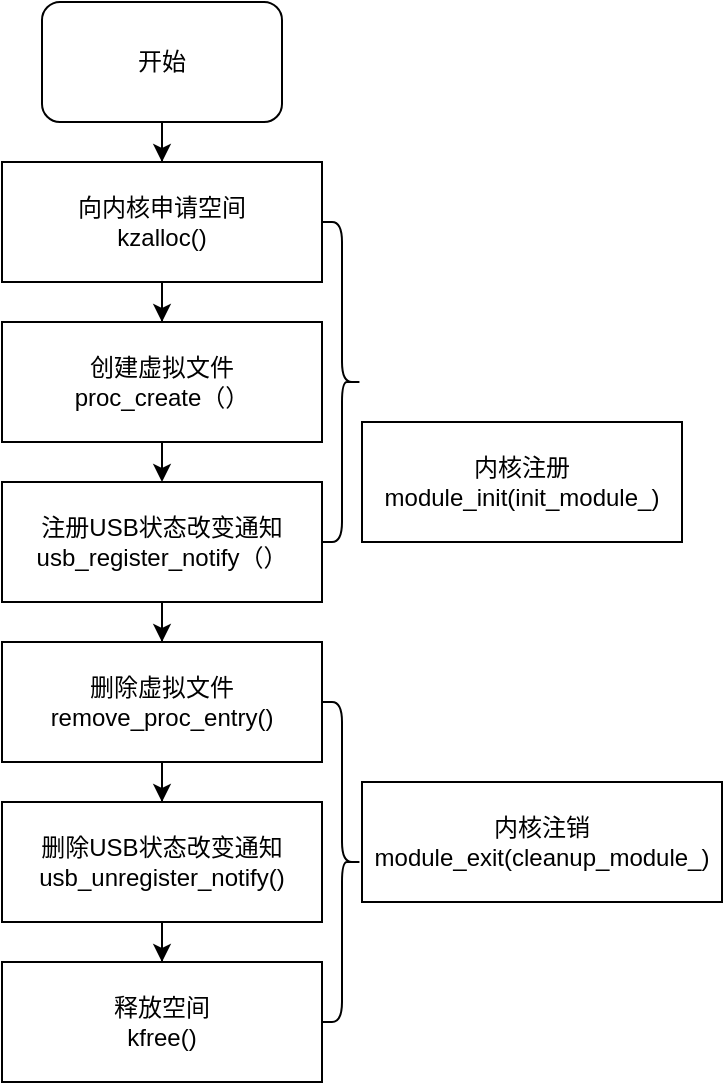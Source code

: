 <mxfile version="24.4.13" type="github">
  <diagram name="第 1 页" id="QpsTiPk9WtC-hpimfkvk">
    <mxGraphModel dx="1687" dy="967" grid="1" gridSize="10" guides="1" tooltips="1" connect="1" arrows="1" fold="1" page="1" pageScale="1" pageWidth="827" pageHeight="1169" math="0" shadow="0">
      <root>
        <mxCell id="0" />
        <mxCell id="1" parent="0" />
        <mxCell id="pF8mNzDo6bhm_JuzKyVs-7" value="" style="edgeStyle=orthogonalEdgeStyle;rounded=0;orthogonalLoop=1;jettySize=auto;html=1;entryX=0.5;entryY=0;entryDx=0;entryDy=0;" edge="1" parent="1" source="pF8mNzDo6bhm_JuzKyVs-1" target="pF8mNzDo6bhm_JuzKyVs-13">
          <mxGeometry relative="1" as="geometry">
            <mxPoint x="300" y="180" as="targetPoint" />
          </mxGeometry>
        </mxCell>
        <mxCell id="pF8mNzDo6bhm_JuzKyVs-1" value="开始" style="rounded=1;whiteSpace=wrap;html=1;" vertex="1" parent="1">
          <mxGeometry x="240" y="40" width="120" height="60" as="geometry" />
        </mxCell>
        <mxCell id="pF8mNzDo6bhm_JuzKyVs-10" value="&lt;div&gt;内核注册&lt;br&gt;&lt;/div&gt;&lt;div&gt;module_init(init_module_)&lt;/div&gt;" style="rounded=0;whiteSpace=wrap;html=1;" vertex="1" parent="1">
          <mxGeometry x="400" y="250" width="160" height="60" as="geometry" />
        </mxCell>
        <mxCell id="pF8mNzDo6bhm_JuzKyVs-16" value="" style="edgeStyle=orthogonalEdgeStyle;rounded=0;orthogonalLoop=1;jettySize=auto;html=1;" edge="1" parent="1" source="pF8mNzDo6bhm_JuzKyVs-13" target="pF8mNzDo6bhm_JuzKyVs-15">
          <mxGeometry relative="1" as="geometry" />
        </mxCell>
        <mxCell id="pF8mNzDo6bhm_JuzKyVs-13" value="&lt;div&gt;向内核申请空间&lt;/div&gt;&lt;div&gt;kzalloc()&lt;br&gt;&lt;/div&gt;" style="rounded=0;whiteSpace=wrap;html=1;" vertex="1" parent="1">
          <mxGeometry x="220" y="120" width="160" height="60" as="geometry" />
        </mxCell>
        <mxCell id="pF8mNzDo6bhm_JuzKyVs-18" value="" style="edgeStyle=orthogonalEdgeStyle;rounded=0;orthogonalLoop=1;jettySize=auto;html=1;" edge="1" parent="1" source="pF8mNzDo6bhm_JuzKyVs-15">
          <mxGeometry relative="1" as="geometry">
            <mxPoint x="300" y="280" as="targetPoint" />
          </mxGeometry>
        </mxCell>
        <mxCell id="pF8mNzDo6bhm_JuzKyVs-15" value="&lt;div&gt;创建虚拟文件&lt;br&gt;&lt;/div&gt;&lt;div&gt;proc_create（）&lt;br&gt;&lt;/div&gt;" style="rounded=0;whiteSpace=wrap;html=1;" vertex="1" parent="1">
          <mxGeometry x="220" y="200" width="160" height="60" as="geometry" />
        </mxCell>
        <mxCell id="pF8mNzDo6bhm_JuzKyVs-26" value="" style="edgeStyle=orthogonalEdgeStyle;rounded=0;orthogonalLoop=1;jettySize=auto;html=1;" edge="1" parent="1" source="pF8mNzDo6bhm_JuzKyVs-19" target="pF8mNzDo6bhm_JuzKyVs-25">
          <mxGeometry relative="1" as="geometry" />
        </mxCell>
        <mxCell id="pF8mNzDo6bhm_JuzKyVs-19" value="&lt;div&gt;注册USB状态改变通知&lt;br&gt;&lt;/div&gt;&lt;div&gt;usb_register_notify（）&lt;br&gt;&lt;/div&gt;" style="rounded=0;whiteSpace=wrap;html=1;" vertex="1" parent="1">
          <mxGeometry x="220" y="280" width="160" height="60" as="geometry" />
        </mxCell>
        <mxCell id="pF8mNzDo6bhm_JuzKyVs-21" value="&lt;div&gt;内核注销&lt;br&gt;&lt;/div&gt;&lt;div&gt;module_exit(cleanup_module_)&lt;/div&gt;" style="rounded=0;whiteSpace=wrap;html=1;" vertex="1" parent="1">
          <mxGeometry x="400" y="430" width="180" height="60" as="geometry" />
        </mxCell>
        <mxCell id="pF8mNzDo6bhm_JuzKyVs-24" value="" style="shape=curlyBracket;whiteSpace=wrap;html=1;rounded=1;flipH=1;labelPosition=right;verticalLabelPosition=middle;align=left;verticalAlign=middle;" vertex="1" parent="1">
          <mxGeometry x="380" y="150" width="20" height="160" as="geometry" />
        </mxCell>
        <mxCell id="pF8mNzDo6bhm_JuzKyVs-28" value="" style="edgeStyle=orthogonalEdgeStyle;rounded=0;orthogonalLoop=1;jettySize=auto;html=1;" edge="1" parent="1" source="pF8mNzDo6bhm_JuzKyVs-25" target="pF8mNzDo6bhm_JuzKyVs-27">
          <mxGeometry relative="1" as="geometry" />
        </mxCell>
        <mxCell id="pF8mNzDo6bhm_JuzKyVs-25" value="&lt;div&gt;删除虚拟文件&lt;br&gt;&lt;/div&gt;&lt;div&gt;remove_proc_entry()&lt;br&gt;&lt;/div&gt;" style="rounded=0;whiteSpace=wrap;html=1;" vertex="1" parent="1">
          <mxGeometry x="220" y="360" width="160" height="60" as="geometry" />
        </mxCell>
        <mxCell id="pF8mNzDo6bhm_JuzKyVs-30" value="" style="edgeStyle=orthogonalEdgeStyle;rounded=0;orthogonalLoop=1;jettySize=auto;html=1;" edge="1" parent="1" source="pF8mNzDo6bhm_JuzKyVs-27" target="pF8mNzDo6bhm_JuzKyVs-29">
          <mxGeometry relative="1" as="geometry" />
        </mxCell>
        <mxCell id="pF8mNzDo6bhm_JuzKyVs-27" value="&lt;div&gt;删除USB状态改变通知&lt;br&gt;&lt;/div&gt;&lt;div&gt;usb_unregister_notify()&lt;br&gt;&lt;/div&gt;" style="rounded=0;whiteSpace=wrap;html=1;" vertex="1" parent="1">
          <mxGeometry x="220" y="440" width="160" height="60" as="geometry" />
        </mxCell>
        <mxCell id="pF8mNzDo6bhm_JuzKyVs-29" value="&lt;div&gt;释放空间&lt;br&gt;&lt;/div&gt;&lt;div&gt;kfree()&lt;br&gt;&lt;/div&gt;" style="rounded=0;whiteSpace=wrap;html=1;" vertex="1" parent="1">
          <mxGeometry x="220" y="520" width="160" height="60" as="geometry" />
        </mxCell>
        <mxCell id="pF8mNzDo6bhm_JuzKyVs-31" value="" style="shape=curlyBracket;whiteSpace=wrap;html=1;rounded=1;flipH=1;labelPosition=right;verticalLabelPosition=middle;align=left;verticalAlign=middle;" vertex="1" parent="1">
          <mxGeometry x="380" y="390" width="20" height="160" as="geometry" />
        </mxCell>
      </root>
    </mxGraphModel>
  </diagram>
</mxfile>
